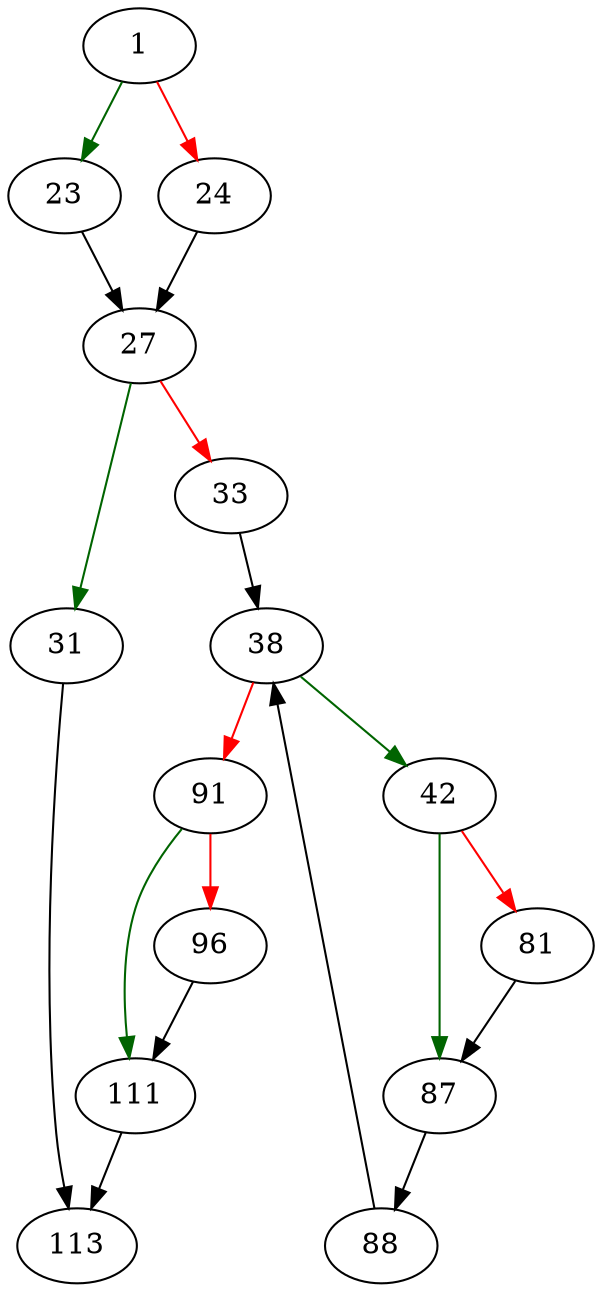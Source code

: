strict digraph "setChildPtrmaps" {
	// Node definitions.
	1 [entry=true];
	23;
	24;
	27;
	31;
	33;
	113;
	38;
	42;
	91;
	87;
	81;
	88;
	111;
	96;

	// Edge definitions.
	1 -> 23 [
		color=darkgreen
		cond=true
	];
	1 -> 24 [
		color=red
		cond=false
	];
	23 -> 27;
	24 -> 27;
	27 -> 31 [
		color=darkgreen
		cond=true
	];
	27 -> 33 [
		color=red
		cond=false
	];
	31 -> 113;
	33 -> 38;
	38 -> 42 [
		color=darkgreen
		cond=true
	];
	38 -> 91 [
		color=red
		cond=false
	];
	42 -> 87 [
		color=darkgreen
		cond=true
	];
	42 -> 81 [
		color=red
		cond=false
	];
	91 -> 111 [
		color=darkgreen
		cond=true
	];
	91 -> 96 [
		color=red
		cond=false
	];
	87 -> 88;
	81 -> 87;
	88 -> 38;
	111 -> 113;
	96 -> 111;
}